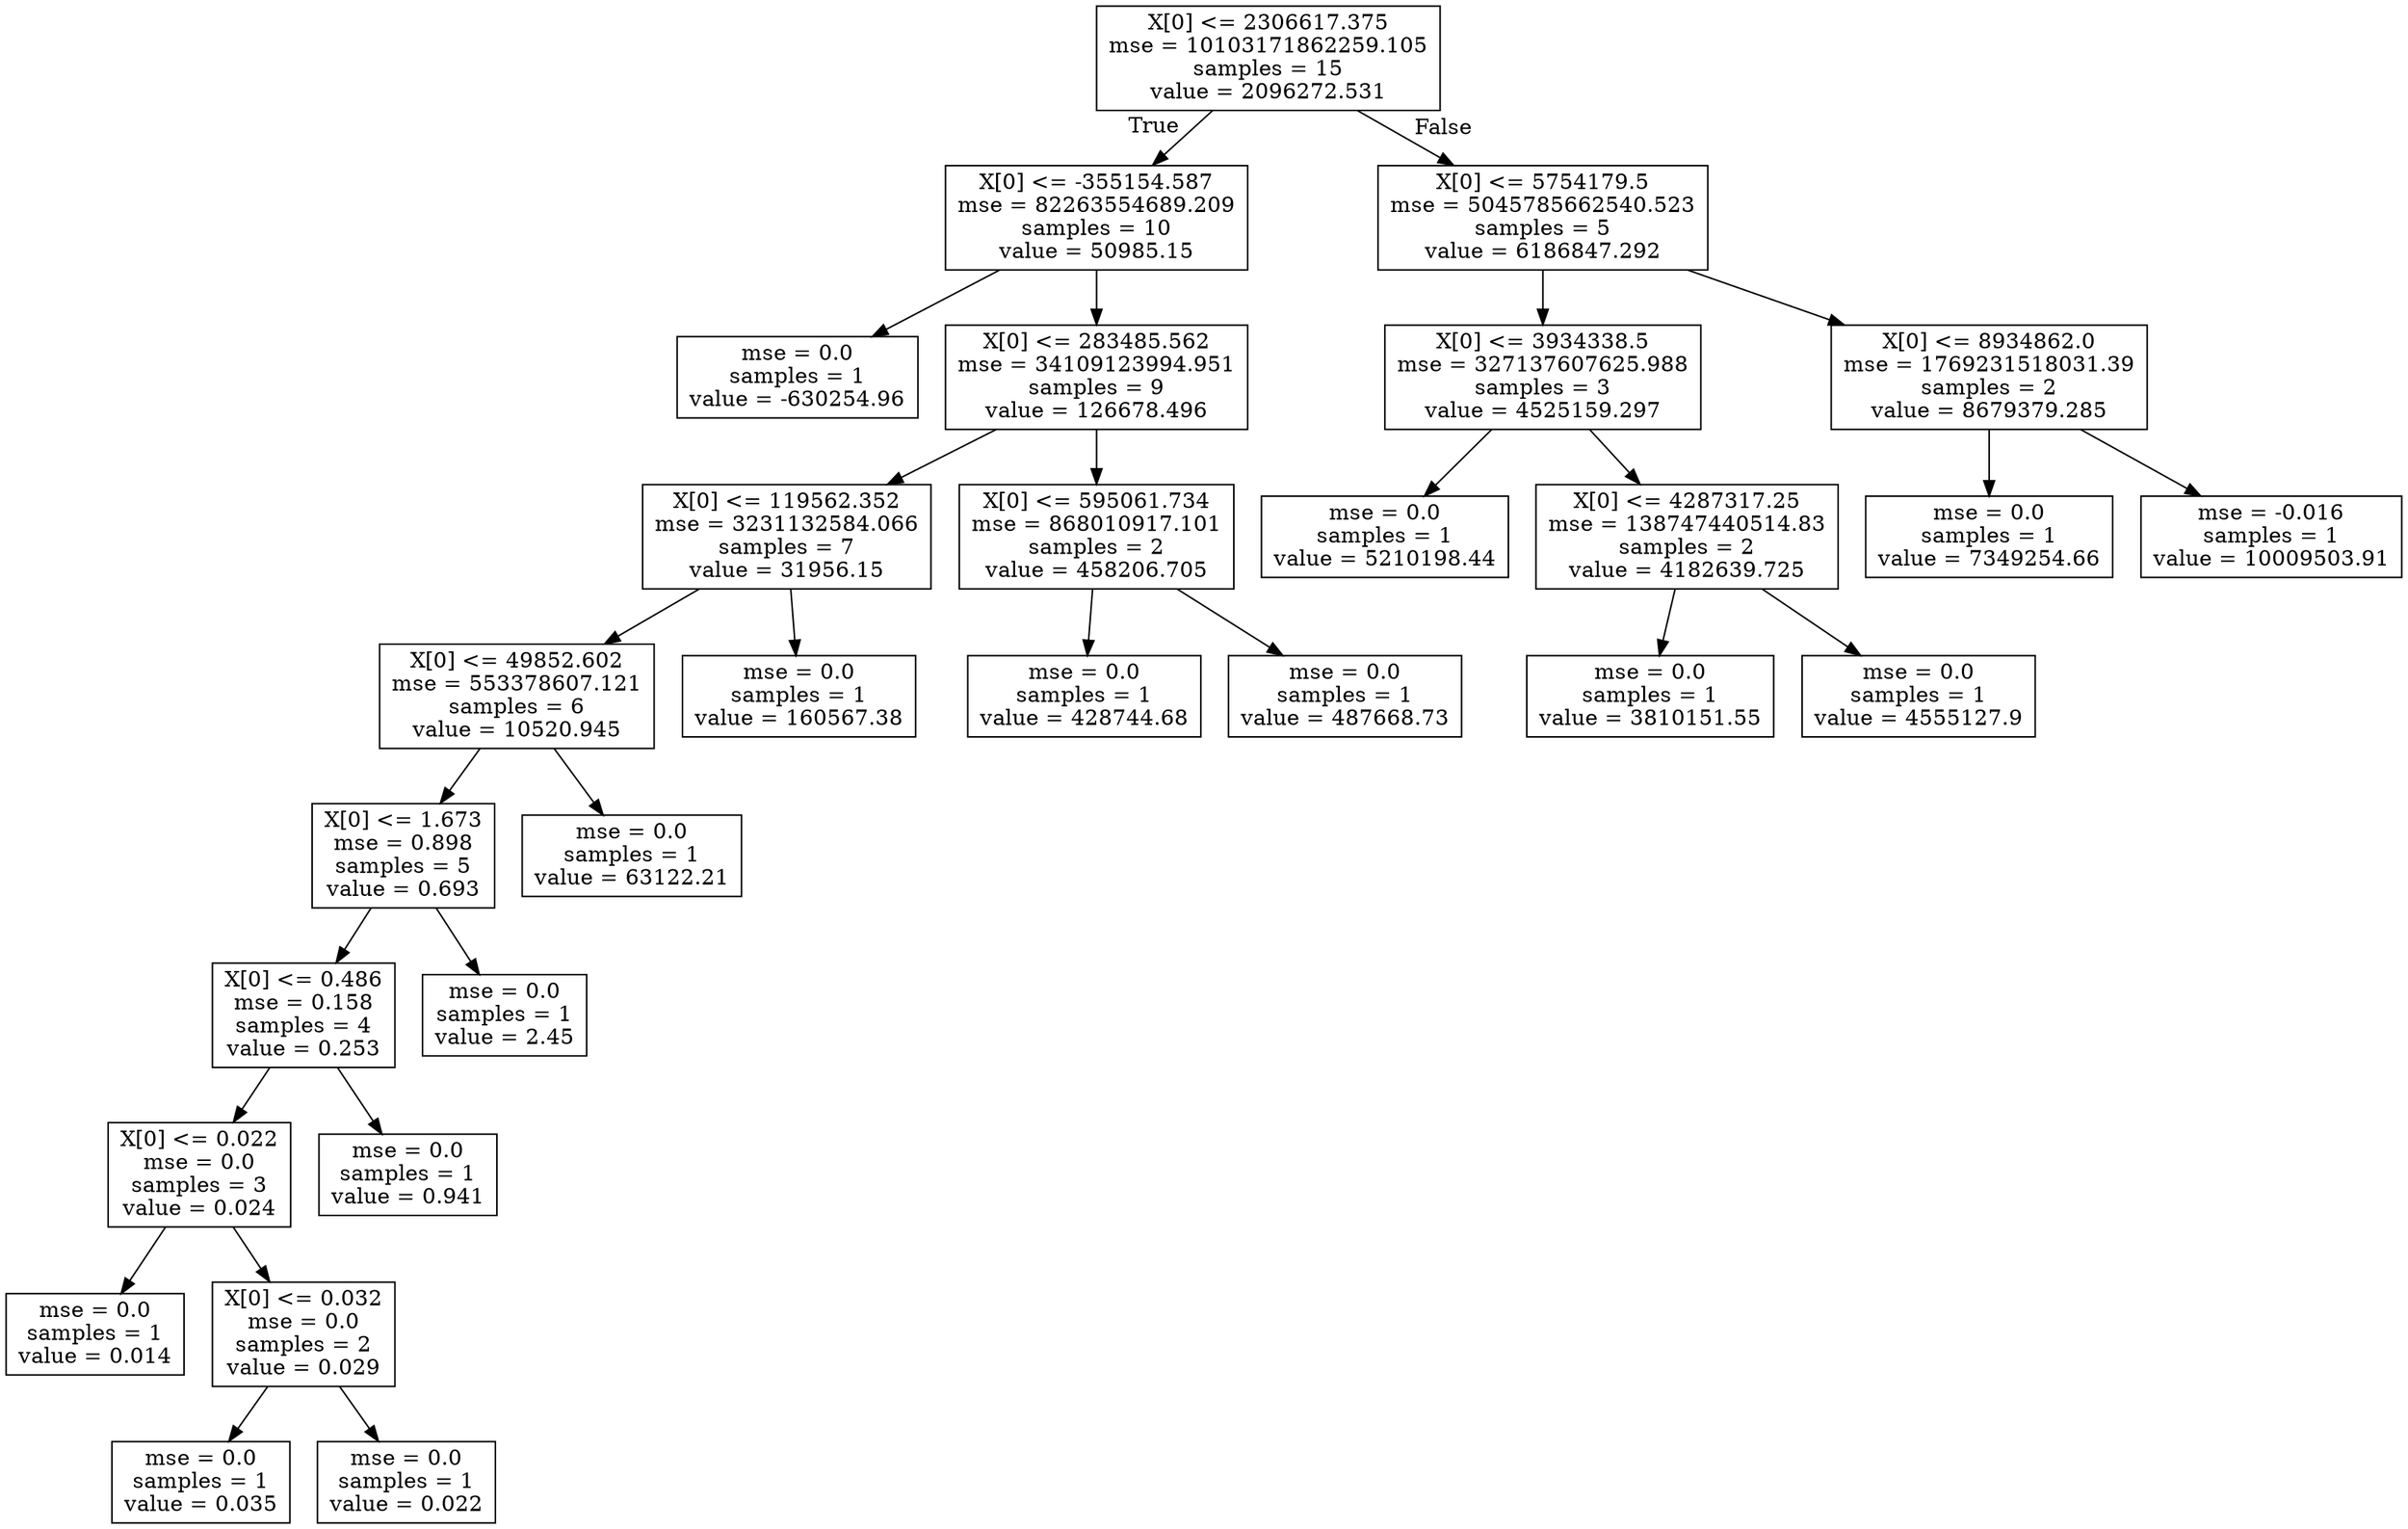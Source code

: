 digraph Tree {
node [shape=box] ;
0 [label="X[0] <= 2306617.375\nmse = 10103171862259.105\nsamples = 15\nvalue = 2096272.531"] ;
1 [label="X[0] <= -355154.587\nmse = 82263554689.209\nsamples = 10\nvalue = 50985.15"] ;
0 -> 1 [labeldistance=2.5, labelangle=45, headlabel="True"] ;
2 [label="mse = 0.0\nsamples = 1\nvalue = -630254.96"] ;
1 -> 2 ;
3 [label="X[0] <= 283485.562\nmse = 34109123994.951\nsamples = 9\nvalue = 126678.496"] ;
1 -> 3 ;
4 [label="X[0] <= 119562.352\nmse = 3231132584.066\nsamples = 7\nvalue = 31956.15"] ;
3 -> 4 ;
5 [label="X[0] <= 49852.602\nmse = 553378607.121\nsamples = 6\nvalue = 10520.945"] ;
4 -> 5 ;
6 [label="X[0] <= 1.673\nmse = 0.898\nsamples = 5\nvalue = 0.693"] ;
5 -> 6 ;
7 [label="X[0] <= 0.486\nmse = 0.158\nsamples = 4\nvalue = 0.253"] ;
6 -> 7 ;
8 [label="X[0] <= 0.022\nmse = 0.0\nsamples = 3\nvalue = 0.024"] ;
7 -> 8 ;
9 [label="mse = 0.0\nsamples = 1\nvalue = 0.014"] ;
8 -> 9 ;
10 [label="X[0] <= 0.032\nmse = 0.0\nsamples = 2\nvalue = 0.029"] ;
8 -> 10 ;
11 [label="mse = 0.0\nsamples = 1\nvalue = 0.035"] ;
10 -> 11 ;
12 [label="mse = 0.0\nsamples = 1\nvalue = 0.022"] ;
10 -> 12 ;
13 [label="mse = 0.0\nsamples = 1\nvalue = 0.941"] ;
7 -> 13 ;
14 [label="mse = 0.0\nsamples = 1\nvalue = 2.45"] ;
6 -> 14 ;
15 [label="mse = 0.0\nsamples = 1\nvalue = 63122.21"] ;
5 -> 15 ;
16 [label="mse = 0.0\nsamples = 1\nvalue = 160567.38"] ;
4 -> 16 ;
17 [label="X[0] <= 595061.734\nmse = 868010917.101\nsamples = 2\nvalue = 458206.705"] ;
3 -> 17 ;
18 [label="mse = 0.0\nsamples = 1\nvalue = 428744.68"] ;
17 -> 18 ;
19 [label="mse = 0.0\nsamples = 1\nvalue = 487668.73"] ;
17 -> 19 ;
20 [label="X[0] <= 5754179.5\nmse = 5045785662540.523\nsamples = 5\nvalue = 6186847.292"] ;
0 -> 20 [labeldistance=2.5, labelangle=-45, headlabel="False"] ;
21 [label="X[0] <= 3934338.5\nmse = 327137607625.988\nsamples = 3\nvalue = 4525159.297"] ;
20 -> 21 ;
22 [label="mse = 0.0\nsamples = 1\nvalue = 5210198.44"] ;
21 -> 22 ;
23 [label="X[0] <= 4287317.25\nmse = 138747440514.83\nsamples = 2\nvalue = 4182639.725"] ;
21 -> 23 ;
24 [label="mse = 0.0\nsamples = 1\nvalue = 3810151.55"] ;
23 -> 24 ;
25 [label="mse = 0.0\nsamples = 1\nvalue = 4555127.9"] ;
23 -> 25 ;
26 [label="X[0] <= 8934862.0\nmse = 1769231518031.39\nsamples = 2\nvalue = 8679379.285"] ;
20 -> 26 ;
27 [label="mse = 0.0\nsamples = 1\nvalue = 7349254.66"] ;
26 -> 27 ;
28 [label="mse = -0.016\nsamples = 1\nvalue = 10009503.91"] ;
26 -> 28 ;
}